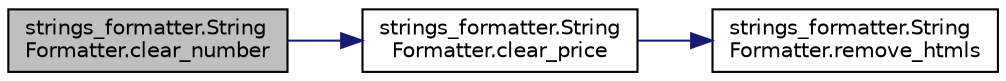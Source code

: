 digraph "strings_formatter.StringFormatter.clear_number"
{
 // LATEX_PDF_SIZE
  edge [fontname="Helvetica",fontsize="10",labelfontname="Helvetica",labelfontsize="10"];
  node [fontname="Helvetica",fontsize="10",shape=record];
  rankdir="LR";
  Node1 [label="strings_formatter.String\lFormatter.clear_number",height=0.2,width=0.4,color="black", fillcolor="grey75", style="filled", fontcolor="black",tooltip=" "];
  Node1 -> Node2 [color="midnightblue",fontsize="10",style="solid",fontname="Helvetica"];
  Node2 [label="strings_formatter.String\lFormatter.clear_price",height=0.2,width=0.4,color="black", fillcolor="white", style="filled",URL="$da/dd1/classstrings__formatter_1_1_string_formatter_a30ff79264833631676fc4b25e796700e.html#a30ff79264833631676fc4b25e796700e",tooltip=" "];
  Node2 -> Node3 [color="midnightblue",fontsize="10",style="solid",fontname="Helvetica"];
  Node3 [label="strings_formatter.String\lFormatter.remove_htmls",height=0.2,width=0.4,color="black", fillcolor="white", style="filled",URL="$da/dd1/classstrings__formatter_1_1_string_formatter_aa4cea30c165b9213ce7c4767eff1961d.html#aa4cea30c165b9213ce7c4767eff1961d",tooltip=" "];
}
